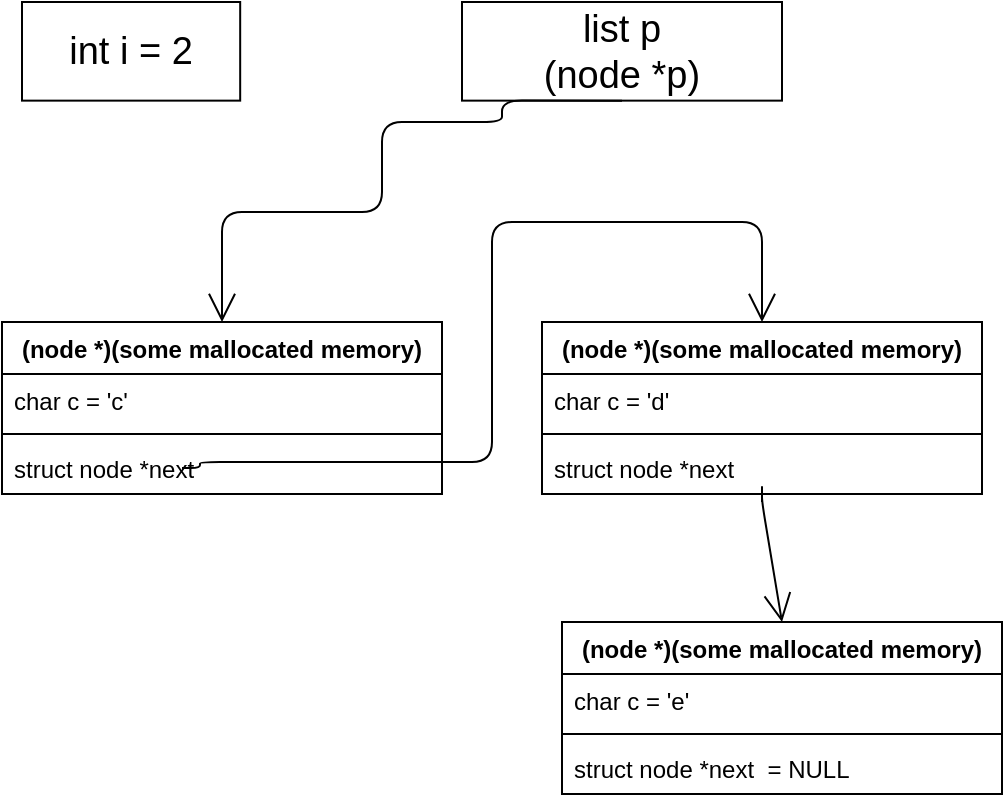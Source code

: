 <mxfile>
    <diagram id="q0mu729MHMUeXgvl4rhp" name="Page-1">
        <mxGraphModel dx="1566" dy="566" grid="1" gridSize="10" guides="1" tooltips="1" connect="1" arrows="1" fold="1" page="1" pageScale="1" pageWidth="850" pageHeight="1100" math="0" shadow="0">
            <root>
                <mxCell id="0"/>
                <mxCell id="1" parent="0"/>
                <mxCell id="2" value="(node *)(some mallocated memory)" style="swimlane;fontStyle=1;align=center;verticalAlign=top;childLayout=stackLayout;horizontal=1;startSize=26;horizontalStack=0;resizeParent=1;resizeParentMax=0;resizeLast=0;collapsible=1;marginBottom=0;" vertex="1" parent="1">
                    <mxGeometry x="100" y="230" width="220" height="86" as="geometry"/>
                </mxCell>
                <mxCell id="3" value="char c = 'c'" style="text;strokeColor=none;fillColor=none;align=left;verticalAlign=top;spacingLeft=4;spacingRight=4;overflow=hidden;rotatable=0;points=[[0,0.5],[1,0.5]];portConstraint=eastwest;" vertex="1" parent="2">
                    <mxGeometry y="26" width="220" height="26" as="geometry"/>
                </mxCell>
                <mxCell id="4" value="" style="line;strokeWidth=1;fillColor=none;align=left;verticalAlign=middle;spacingTop=-1;spacingLeft=3;spacingRight=3;rotatable=0;labelPosition=right;points=[];portConstraint=eastwest;strokeColor=inherit;" vertex="1" parent="2">
                    <mxGeometry y="52" width="220" height="8" as="geometry"/>
                </mxCell>
                <mxCell id="5" value="struct node *next " style="text;strokeColor=none;fillColor=none;align=left;verticalAlign=top;spacingLeft=4;spacingRight=4;overflow=hidden;rotatable=0;points=[[0,0.5],[1,0.5]];portConstraint=eastwest;" vertex="1" parent="2">
                    <mxGeometry y="60" width="220" height="26" as="geometry"/>
                </mxCell>
                <mxCell id="6" value="int i = 2" style="rounded=0;whiteSpace=wrap;html=1;fontSize=19;" vertex="1" parent="1">
                    <mxGeometry x="110" y="70" width="109.091" height="49.322" as="geometry"/>
                </mxCell>
                <mxCell id="7" value="list p&lt;br&gt;(node *p)" style="rounded=0;whiteSpace=wrap;html=1;fontSize=19;" vertex="1" parent="1">
                    <mxGeometry x="330" y="70" width="160" height="49.32" as="geometry"/>
                </mxCell>
                <mxCell id="9" value="" style="endArrow=open;endFill=1;endSize=12;html=1;exitX=0.5;exitY=1;exitDx=0;exitDy=0;entryX=0.5;entryY=0;entryDx=0;entryDy=0;edgeStyle=orthogonalEdgeStyle;" edge="1" parent="1" source="7" target="2">
                    <mxGeometry width="160" relative="1" as="geometry">
                        <mxPoint x="340" y="170" as="sourcePoint"/>
                        <mxPoint x="500" y="170" as="targetPoint"/>
                        <Array as="points">
                            <mxPoint x="350" y="130"/>
                            <mxPoint x="290" y="130"/>
                            <mxPoint x="290" y="175"/>
                            <mxPoint x="210" y="175"/>
                        </Array>
                    </mxGeometry>
                </mxCell>
                <mxCell id="10" value="(node *)(some mallocated memory)" style="swimlane;fontStyle=1;align=center;verticalAlign=top;childLayout=stackLayout;horizontal=1;startSize=26;horizontalStack=0;resizeParent=1;resizeParentMax=0;resizeLast=0;collapsible=1;marginBottom=0;" vertex="1" parent="1">
                    <mxGeometry x="370" y="230" width="220" height="86" as="geometry"/>
                </mxCell>
                <mxCell id="11" value="char c = 'd'" style="text;strokeColor=none;fillColor=none;align=left;verticalAlign=top;spacingLeft=4;spacingRight=4;overflow=hidden;rotatable=0;points=[[0,0.5],[1,0.5]];portConstraint=eastwest;" vertex="1" parent="10">
                    <mxGeometry y="26" width="220" height="26" as="geometry"/>
                </mxCell>
                <mxCell id="12" value="" style="line;strokeWidth=1;fillColor=none;align=left;verticalAlign=middle;spacingTop=-1;spacingLeft=3;spacingRight=3;rotatable=0;labelPosition=right;points=[];portConstraint=eastwest;strokeColor=inherit;" vertex="1" parent="10">
                    <mxGeometry y="52" width="220" height="8" as="geometry"/>
                </mxCell>
                <mxCell id="13" value="struct node *next " style="text;strokeColor=none;fillColor=none;align=left;verticalAlign=top;spacingLeft=4;spacingRight=4;overflow=hidden;rotatable=0;points=[[0,0.5],[1,0.5]];portConstraint=eastwest;" vertex="1" parent="10">
                    <mxGeometry y="60" width="220" height="26" as="geometry"/>
                </mxCell>
                <mxCell id="14" value="" style="endArrow=open;endFill=1;endSize=12;html=1;entryX=0.5;entryY=0;entryDx=0;entryDy=0;edgeStyle=orthogonalEdgeStyle;" edge="1" parent="1" target="10">
                    <mxGeometry width="160" relative="1" as="geometry">
                        <mxPoint x="190" y="303" as="sourcePoint"/>
                        <mxPoint x="220" y="240" as="targetPoint"/>
                        <Array as="points">
                            <mxPoint x="199" y="300"/>
                            <mxPoint x="345" y="300"/>
                            <mxPoint x="345" y="180"/>
                            <mxPoint x="480" y="180"/>
                        </Array>
                    </mxGeometry>
                </mxCell>
                <mxCell id="17" value="" style="endArrow=open;endFill=1;endSize=12;html=1;entryX=0.5;entryY=0;entryDx=0;entryDy=0;" edge="1" parent="1" target="18">
                    <mxGeometry width="160" relative="1" as="geometry">
                        <mxPoint x="480" y="320" as="sourcePoint"/>
                        <mxPoint x="490" y="370" as="targetPoint"/>
                        <Array as="points">
                            <mxPoint x="480" y="310"/>
                            <mxPoint x="480" y="320"/>
                        </Array>
                    </mxGeometry>
                </mxCell>
                <mxCell id="18" value="(node *)(some mallocated memory)" style="swimlane;fontStyle=1;align=center;verticalAlign=top;childLayout=stackLayout;horizontal=1;startSize=26;horizontalStack=0;resizeParent=1;resizeParentMax=0;resizeLast=0;collapsible=1;marginBottom=0;" vertex="1" parent="1">
                    <mxGeometry x="380" y="380" width="220" height="86" as="geometry"/>
                </mxCell>
                <mxCell id="19" value="char c = 'e'" style="text;strokeColor=none;fillColor=none;align=left;verticalAlign=top;spacingLeft=4;spacingRight=4;overflow=hidden;rotatable=0;points=[[0,0.5],[1,0.5]];portConstraint=eastwest;" vertex="1" parent="18">
                    <mxGeometry y="26" width="220" height="26" as="geometry"/>
                </mxCell>
                <mxCell id="20" value="" style="line;strokeWidth=1;fillColor=none;align=left;verticalAlign=middle;spacingTop=-1;spacingLeft=3;spacingRight=3;rotatable=0;labelPosition=right;points=[];portConstraint=eastwest;strokeColor=inherit;" vertex="1" parent="18">
                    <mxGeometry y="52" width="220" height="8" as="geometry"/>
                </mxCell>
                <mxCell id="21" value="struct node *next  = NULL" style="text;strokeColor=none;fillColor=none;align=left;verticalAlign=top;spacingLeft=4;spacingRight=4;overflow=hidden;rotatable=0;points=[[0,0.5],[1,0.5]];portConstraint=eastwest;" vertex="1" parent="18">
                    <mxGeometry y="60" width="220" height="26" as="geometry"/>
                </mxCell>
            </root>
        </mxGraphModel>
    </diagram>
</mxfile>